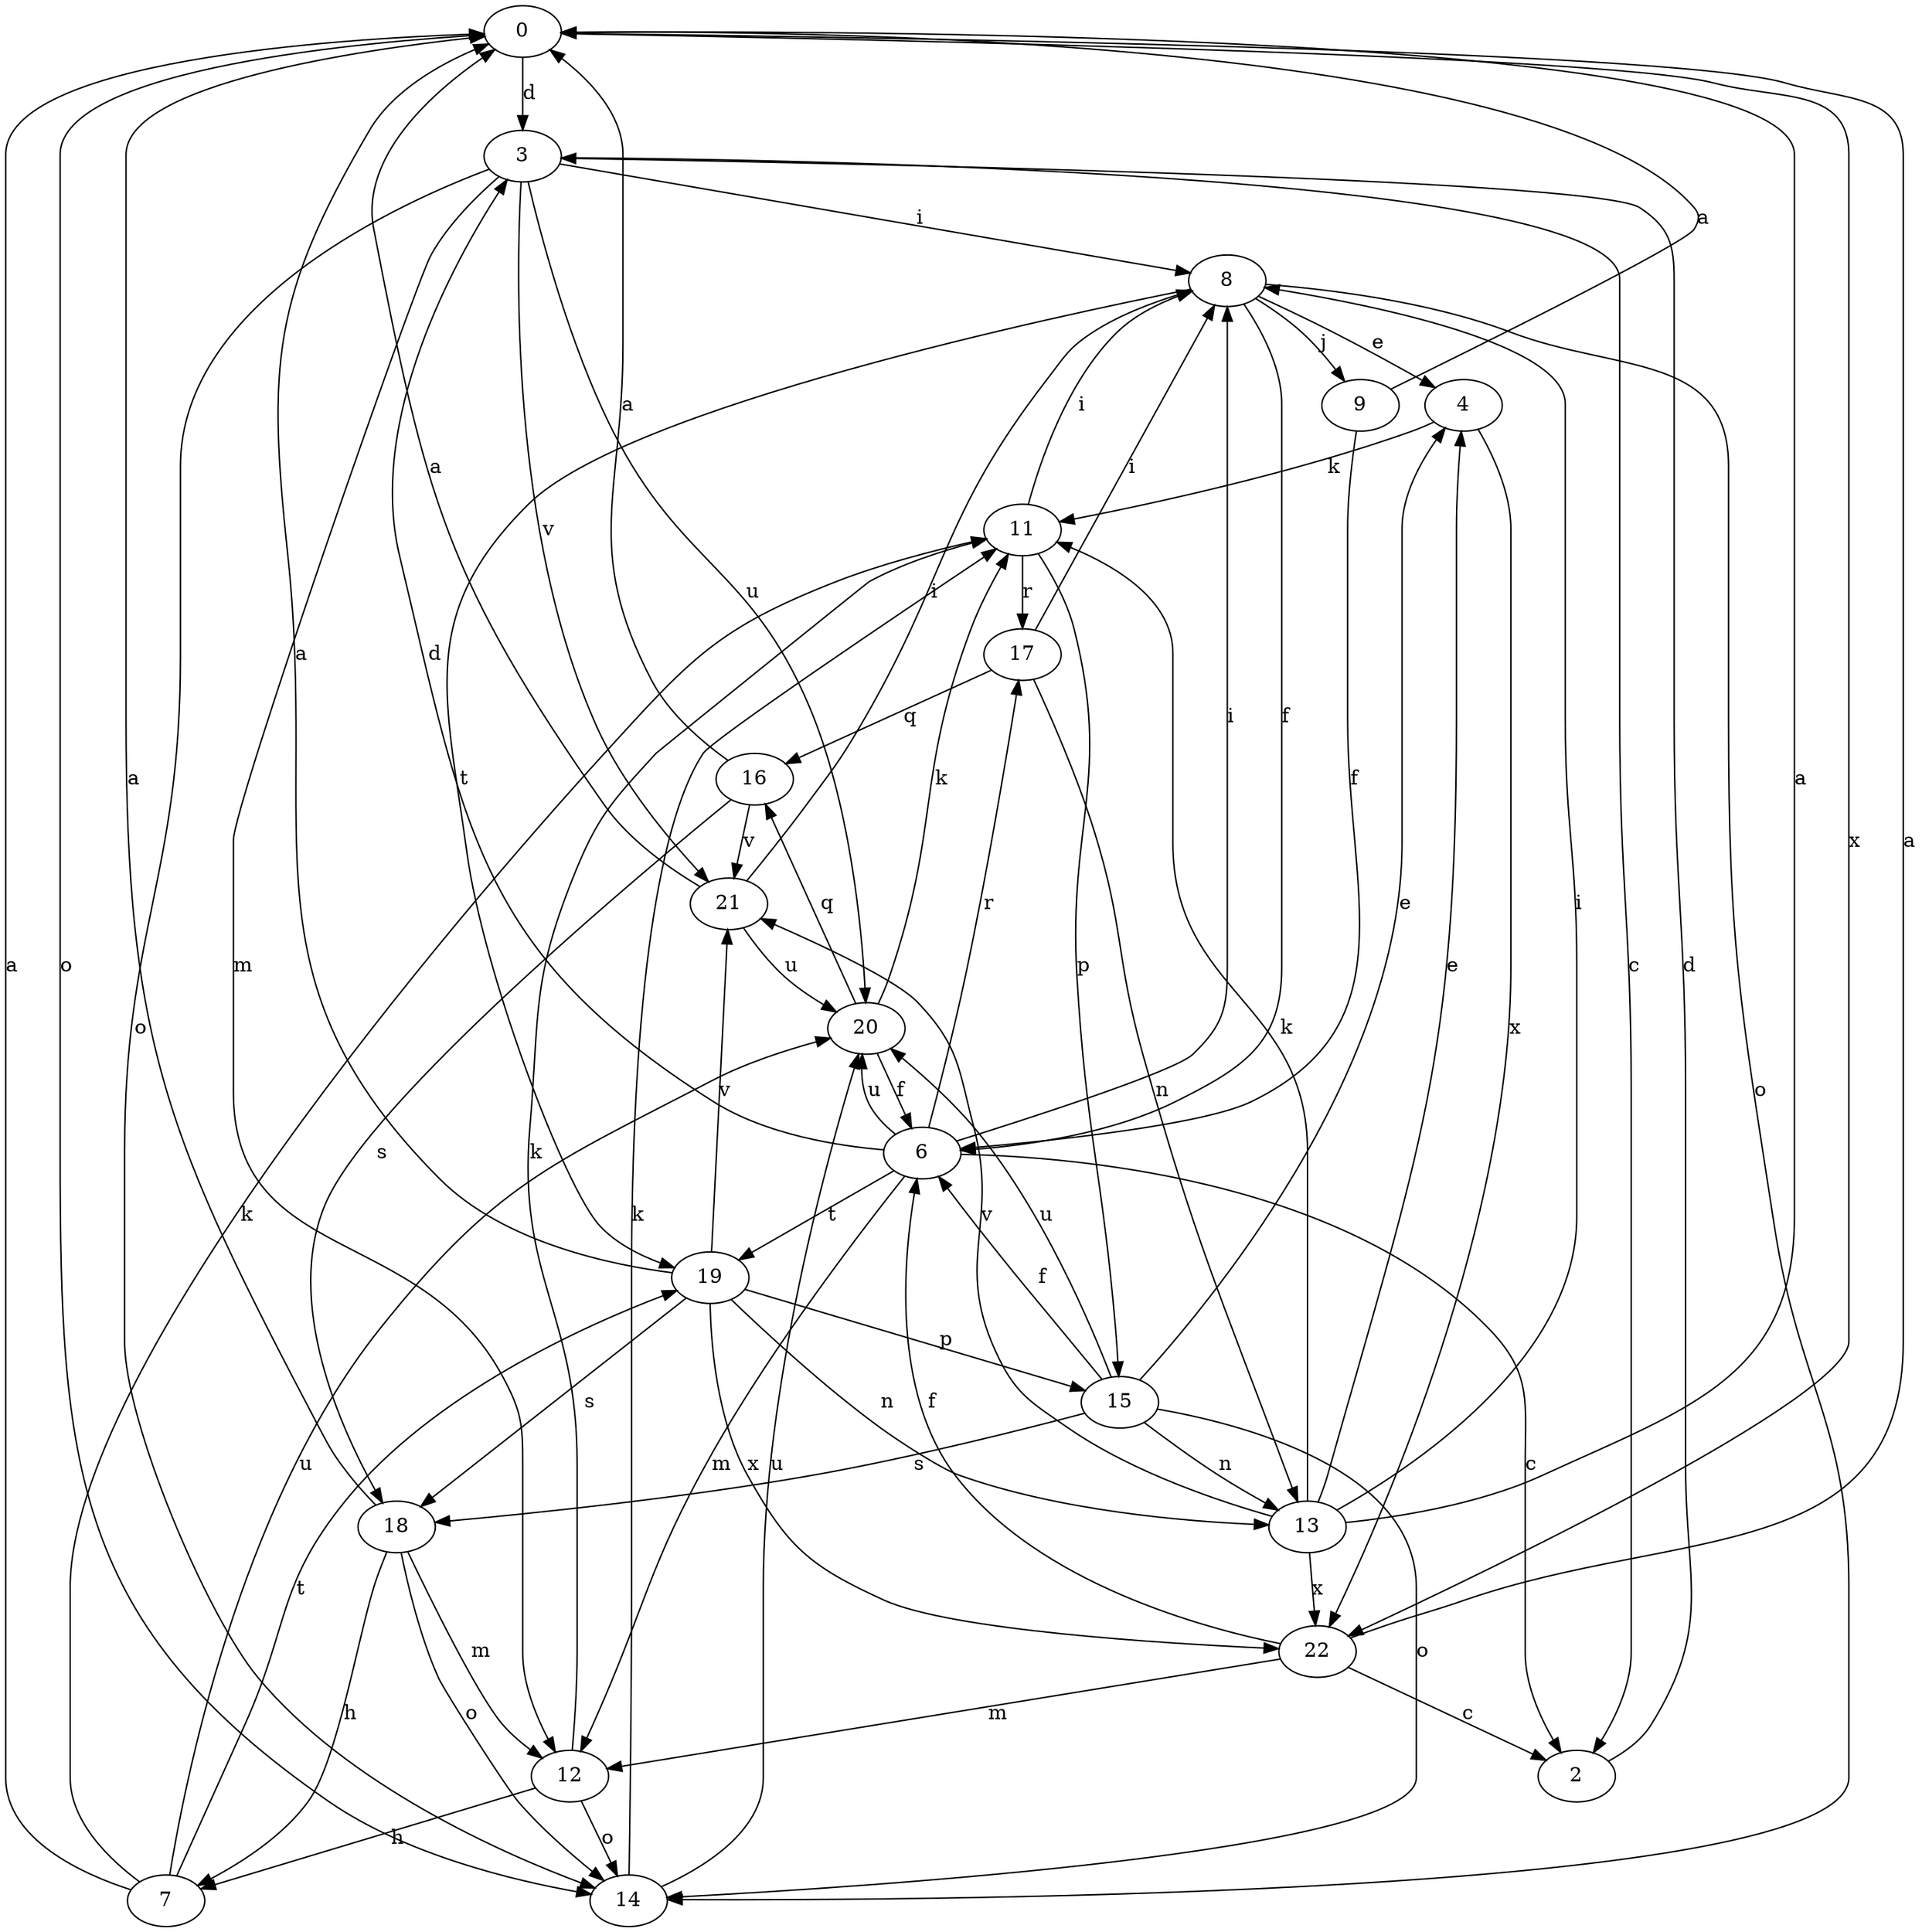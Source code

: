 strict digraph  {
0;
2;
3;
4;
6;
7;
8;
9;
11;
12;
13;
14;
15;
16;
17;
18;
19;
20;
21;
22;
0 -> 3  [label=d];
0 -> 14  [label=o];
0 -> 22  [label=x];
2 -> 3  [label=d];
3 -> 2  [label=c];
3 -> 8  [label=i];
3 -> 12  [label=m];
3 -> 14  [label=o];
3 -> 20  [label=u];
3 -> 21  [label=v];
4 -> 11  [label=k];
4 -> 22  [label=x];
6 -> 2  [label=c];
6 -> 3  [label=d];
6 -> 8  [label=i];
6 -> 12  [label=m];
6 -> 17  [label=r];
6 -> 19  [label=t];
6 -> 20  [label=u];
7 -> 0  [label=a];
7 -> 11  [label=k];
7 -> 19  [label=t];
7 -> 20  [label=u];
8 -> 4  [label=e];
8 -> 6  [label=f];
8 -> 9  [label=j];
8 -> 14  [label=o];
8 -> 19  [label=t];
9 -> 0  [label=a];
9 -> 6  [label=f];
11 -> 8  [label=i];
11 -> 15  [label=p];
11 -> 17  [label=r];
12 -> 7  [label=h];
12 -> 11  [label=k];
12 -> 14  [label=o];
13 -> 0  [label=a];
13 -> 4  [label=e];
13 -> 8  [label=i];
13 -> 11  [label=k];
13 -> 21  [label=v];
13 -> 22  [label=x];
14 -> 11  [label=k];
14 -> 20  [label=u];
15 -> 4  [label=e];
15 -> 6  [label=f];
15 -> 13  [label=n];
15 -> 14  [label=o];
15 -> 18  [label=s];
15 -> 20  [label=u];
16 -> 0  [label=a];
16 -> 18  [label=s];
16 -> 21  [label=v];
17 -> 8  [label=i];
17 -> 13  [label=n];
17 -> 16  [label=q];
18 -> 0  [label=a];
18 -> 7  [label=h];
18 -> 12  [label=m];
18 -> 14  [label=o];
19 -> 0  [label=a];
19 -> 13  [label=n];
19 -> 15  [label=p];
19 -> 18  [label=s];
19 -> 21  [label=v];
19 -> 22  [label=x];
20 -> 6  [label=f];
20 -> 11  [label=k];
20 -> 16  [label=q];
21 -> 0  [label=a];
21 -> 8  [label=i];
21 -> 20  [label=u];
22 -> 0  [label=a];
22 -> 2  [label=c];
22 -> 6  [label=f];
22 -> 12  [label=m];
}
